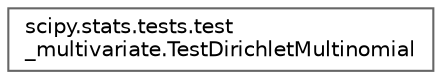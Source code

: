 digraph "Graphical Class Hierarchy"
{
 // LATEX_PDF_SIZE
  bgcolor="transparent";
  edge [fontname=Helvetica,fontsize=10,labelfontname=Helvetica,labelfontsize=10];
  node [fontname=Helvetica,fontsize=10,shape=box,height=0.2,width=0.4];
  rankdir="LR";
  Node0 [id="Node000000",label="scipy.stats.tests.test\l_multivariate.TestDirichletMultinomial",height=0.2,width=0.4,color="grey40", fillcolor="white", style="filled",URL="$d8/dbd/classscipy_1_1stats_1_1tests_1_1test__multivariate_1_1TestDirichletMultinomial.html",tooltip=" "];
}
